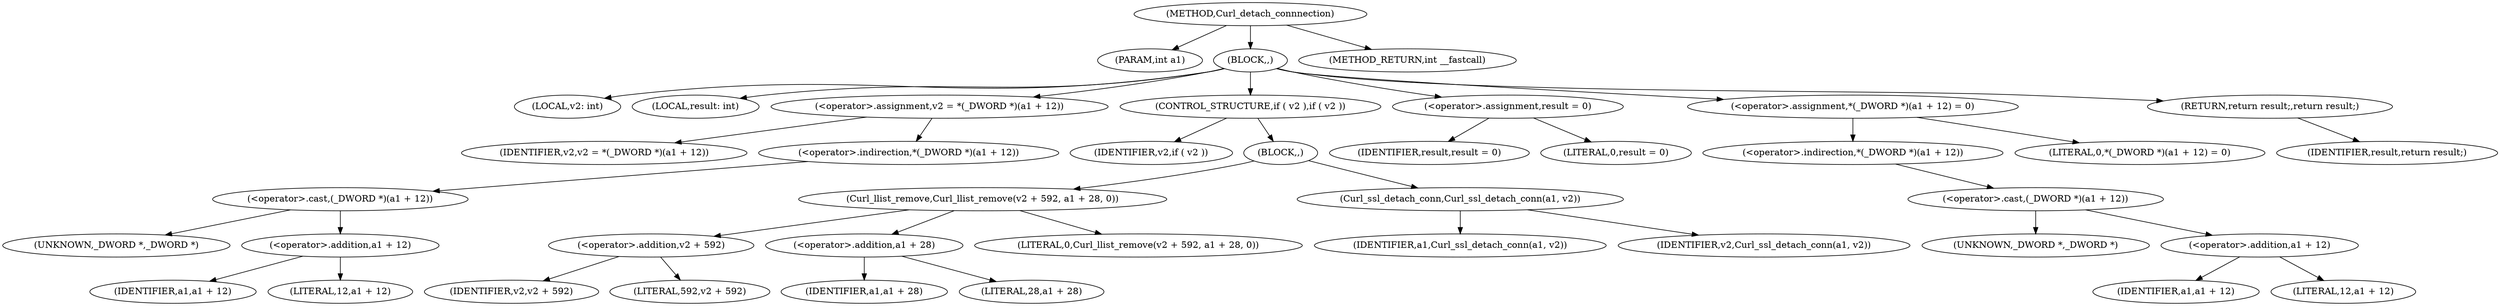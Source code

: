 digraph Curl_detach_connnection {  
"1000103" [label = "(METHOD,Curl_detach_connnection)" ]
"1000104" [label = "(PARAM,int a1)" ]
"1000105" [label = "(BLOCK,,)" ]
"1000106" [label = "(LOCAL,v2: int)" ]
"1000107" [label = "(LOCAL,result: int)" ]
"1000108" [label = "(<operator>.assignment,v2 = *(_DWORD *)(a1 + 12))" ]
"1000109" [label = "(IDENTIFIER,v2,v2 = *(_DWORD *)(a1 + 12))" ]
"1000110" [label = "(<operator>.indirection,*(_DWORD *)(a1 + 12))" ]
"1000111" [label = "(<operator>.cast,(_DWORD *)(a1 + 12))" ]
"1000112" [label = "(UNKNOWN,_DWORD *,_DWORD *)" ]
"1000113" [label = "(<operator>.addition,a1 + 12)" ]
"1000114" [label = "(IDENTIFIER,a1,a1 + 12)" ]
"1000115" [label = "(LITERAL,12,a1 + 12)" ]
"1000116" [label = "(CONTROL_STRUCTURE,if ( v2 ),if ( v2 ))" ]
"1000117" [label = "(IDENTIFIER,v2,if ( v2 ))" ]
"1000118" [label = "(BLOCK,,)" ]
"1000119" [label = "(Curl_llist_remove,Curl_llist_remove(v2 + 592, a1 + 28, 0))" ]
"1000120" [label = "(<operator>.addition,v2 + 592)" ]
"1000121" [label = "(IDENTIFIER,v2,v2 + 592)" ]
"1000122" [label = "(LITERAL,592,v2 + 592)" ]
"1000123" [label = "(<operator>.addition,a1 + 28)" ]
"1000124" [label = "(IDENTIFIER,a1,a1 + 28)" ]
"1000125" [label = "(LITERAL,28,a1 + 28)" ]
"1000126" [label = "(LITERAL,0,Curl_llist_remove(v2 + 592, a1 + 28, 0))" ]
"1000127" [label = "(Curl_ssl_detach_conn,Curl_ssl_detach_conn(a1, v2))" ]
"1000128" [label = "(IDENTIFIER,a1,Curl_ssl_detach_conn(a1, v2))" ]
"1000129" [label = "(IDENTIFIER,v2,Curl_ssl_detach_conn(a1, v2))" ]
"1000130" [label = "(<operator>.assignment,result = 0)" ]
"1000131" [label = "(IDENTIFIER,result,result = 0)" ]
"1000132" [label = "(LITERAL,0,result = 0)" ]
"1000133" [label = "(<operator>.assignment,*(_DWORD *)(a1 + 12) = 0)" ]
"1000134" [label = "(<operator>.indirection,*(_DWORD *)(a1 + 12))" ]
"1000135" [label = "(<operator>.cast,(_DWORD *)(a1 + 12))" ]
"1000136" [label = "(UNKNOWN,_DWORD *,_DWORD *)" ]
"1000137" [label = "(<operator>.addition,a1 + 12)" ]
"1000138" [label = "(IDENTIFIER,a1,a1 + 12)" ]
"1000139" [label = "(LITERAL,12,a1 + 12)" ]
"1000140" [label = "(LITERAL,0,*(_DWORD *)(a1 + 12) = 0)" ]
"1000141" [label = "(RETURN,return result;,return result;)" ]
"1000142" [label = "(IDENTIFIER,result,return result;)" ]
"1000143" [label = "(METHOD_RETURN,int __fastcall)" ]
  "1000103" -> "1000104" 
  "1000103" -> "1000105" 
  "1000103" -> "1000143" 
  "1000105" -> "1000106" 
  "1000105" -> "1000107" 
  "1000105" -> "1000108" 
  "1000105" -> "1000116" 
  "1000105" -> "1000130" 
  "1000105" -> "1000133" 
  "1000105" -> "1000141" 
  "1000108" -> "1000109" 
  "1000108" -> "1000110" 
  "1000110" -> "1000111" 
  "1000111" -> "1000112" 
  "1000111" -> "1000113" 
  "1000113" -> "1000114" 
  "1000113" -> "1000115" 
  "1000116" -> "1000117" 
  "1000116" -> "1000118" 
  "1000118" -> "1000119" 
  "1000118" -> "1000127" 
  "1000119" -> "1000120" 
  "1000119" -> "1000123" 
  "1000119" -> "1000126" 
  "1000120" -> "1000121" 
  "1000120" -> "1000122" 
  "1000123" -> "1000124" 
  "1000123" -> "1000125" 
  "1000127" -> "1000128" 
  "1000127" -> "1000129" 
  "1000130" -> "1000131" 
  "1000130" -> "1000132" 
  "1000133" -> "1000134" 
  "1000133" -> "1000140" 
  "1000134" -> "1000135" 
  "1000135" -> "1000136" 
  "1000135" -> "1000137" 
  "1000137" -> "1000138" 
  "1000137" -> "1000139" 
  "1000141" -> "1000142" 
}
